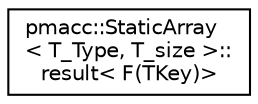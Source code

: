 digraph "Graphical Class Hierarchy"
{
 // LATEX_PDF_SIZE
  edge [fontname="Helvetica",fontsize="10",labelfontname="Helvetica",labelfontsize="10"];
  node [fontname="Helvetica",fontsize="10",shape=record];
  rankdir="LR";
  Node0 [label="pmacc::StaticArray\l\< T_Type, T_size \>::\lresult\< F(TKey)\>",height=0.2,width=0.4,color="black", fillcolor="white", style="filled",URL="$structpmacc_1_1_static_array_1_1result_3_01_f_07_t_key_08_4.html",tooltip=" "];
}
